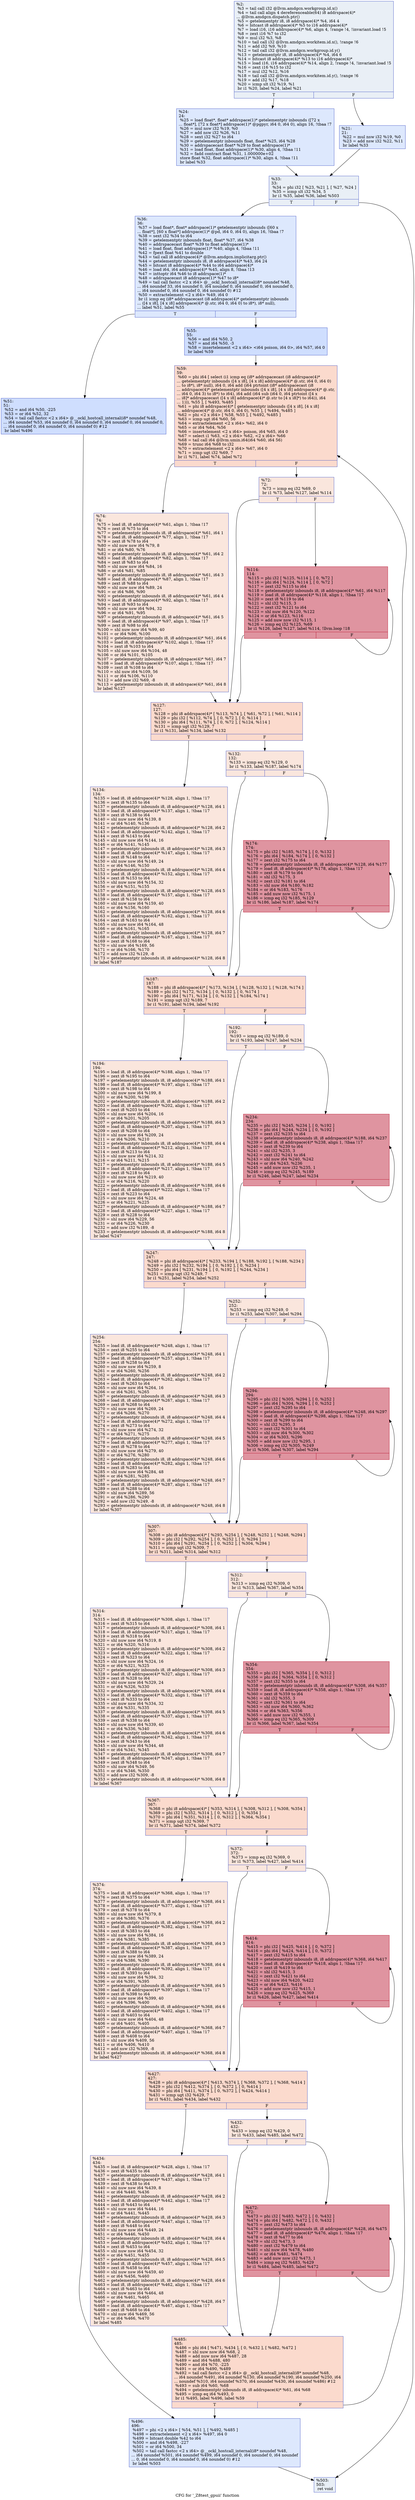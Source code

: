 digraph "CFG for '_Z8test_gpuii' function" {
	label="CFG for '_Z8test_gpuii' function";

	Node0x592bff0 [shape=record,color="#3d50c3ff", style=filled, fillcolor="#cedaeb70",label="{%2:\l  %3 = tail call i32 @llvm.amdgcn.workgroup.id.x()\l  %4 = tail call align 4 dereferenceable(64) i8 addrspace(4)*\l... @llvm.amdgcn.dispatch.ptr()\l  %5 = getelementptr i8, i8 addrspace(4)* %4, i64 4\l  %6 = bitcast i8 addrspace(4)* %5 to i16 addrspace(4)*\l  %7 = load i16, i16 addrspace(4)* %6, align 4, !range !4, !invariant.load !5\l  %8 = zext i16 %7 to i32\l  %9 = mul i32 %3, %8\l  %10 = tail call i32 @llvm.amdgcn.workitem.id.x(), !range !6\l  %11 = add i32 %9, %10\l  %12 = tail call i32 @llvm.amdgcn.workgroup.id.y()\l  %13 = getelementptr i8, i8 addrspace(4)* %4, i64 6\l  %14 = bitcast i8 addrspace(4)* %13 to i16 addrspace(4)*\l  %15 = load i16, i16 addrspace(4)* %14, align 2, !range !4, !invariant.load !5\l  %16 = zext i16 %15 to i32\l  %17 = mul i32 %12, %16\l  %18 = tail call i32 @llvm.amdgcn.workitem.id.y(), !range !6\l  %19 = add i32 %17, %18\l  %20 = icmp slt i32 %19, %1\l  br i1 %20, label %24, label %21\l|{<s0>T|<s1>F}}"];
	Node0x592bff0:s0 -> Node0x592f340;
	Node0x592bff0:s1 -> Node0x592f3d0;
	Node0x592f3d0 [shape=record,color="#3d50c3ff", style=filled, fillcolor="#b2ccfb70",label="{%21:\l21:                                               \l  %22 = mul nsw i32 %19, %0\l  %23 = add nsw i32 %22, %11\l  br label %33\l}"];
	Node0x592f3d0 -> Node0x592f630;
	Node0x592f340 [shape=record,color="#3d50c3ff", style=filled, fillcolor="#b2ccfb70",label="{%24:\l24:                                               \l  %25 = load float*, float* addrspace(1)* getelementptr inbounds ([72 x\l... float*], [72 x float*] addrspace(1)* @pgpyr, i64 0, i64 0), align 16, !tbaa !7\l  %26 = mul nsw i32 %19, %0\l  %27 = add nsw i32 %26, %11\l  %28 = sext i32 %27 to i64\l  %29 = getelementptr inbounds float, float* %25, i64 %28\l  %30 = addrspacecast float* %29 to float addrspace(1)*\l  %31 = load float, float addrspace(1)* %30, align 4, !tbaa !11\l  %32 = fadd contract float %31, 1.000000e+02\l  store float %32, float addrspace(1)* %30, align 4, !tbaa !11\l  br label %33\l}"];
	Node0x592f340 -> Node0x592f630;
	Node0x592f630 [shape=record,color="#3d50c3ff", style=filled, fillcolor="#cedaeb70",label="{%33:\l33:                                               \l  %34 = phi i32 [ %23, %21 ], [ %27, %24 ]\l  %35 = icmp slt i32 %34, 5\l  br i1 %35, label %36, label %503\l|{<s0>T|<s1>F}}"];
	Node0x592f630:s0 -> Node0x59311e0;
	Node0x592f630:s1 -> Node0x5931230;
	Node0x59311e0 [shape=record,color="#3d50c3ff", style=filled, fillcolor="#b2ccfb70",label="{%36:\l36:                                               \l  %37 = load float*, float* addrspace(1)* getelementptr inbounds ([60 x\l... float*], [60 x float*] addrspace(1)* @pd, i64 0, i64 0), align 16, !tbaa !7\l  %38 = sext i32 %34 to i64\l  %39 = getelementptr inbounds float, float* %37, i64 %38\l  %40 = addrspacecast float* %39 to float addrspace(1)*\l  %41 = load float, float addrspace(1)* %40, align 4, !tbaa !11\l  %42 = fpext float %41 to double\l  %43 = tail call i8 addrspace(4)* @llvm.amdgcn.implicitarg.ptr()\l  %44 = getelementptr inbounds i8, i8 addrspace(4)* %43, i64 24\l  %45 = bitcast i8 addrspace(4)* %44 to i64 addrspace(4)*\l  %46 = load i64, i64 addrspace(4)* %45, align 8, !tbaa !13\l  %47 = inttoptr i64 %46 to i8 addrspace(1)*\l  %48 = addrspacecast i8 addrspace(1)* %47 to i8*\l  %49 = tail call fastcc \<2 x i64\> @__ockl_hostcall_internal(i8* noundef %48,\l... i64 noundef 33, i64 noundef 0, i64 noundef 0, i64 noundef 0, i64 noundef 0,\l... i64 noundef 0, i64 noundef 0, i64 noundef 0) #12\l  %50 = extractelement \<2 x i64\> %49, i64 0\l  br i1 icmp eq (i8* addrspacecast (i8 addrspace(4)* getelementptr inbounds\l... ([4 x i8], [4 x i8] addrspace(4)* @.str, i64 0, i64 0) to i8*), i8* null),\l... label %51, label %55\l|{<s0>T|<s1>F}}"];
	Node0x59311e0:s0 -> Node0x5932ad0;
	Node0x59311e0:s1 -> Node0x59332b0;
	Node0x5932ad0 [shape=record,color="#3d50c3ff", style=filled, fillcolor="#93b5fe70",label="{%51:\l51:                                               \l  %52 = and i64 %50, -225\l  %53 = or i64 %52, 32\l  %54 = tail call fastcc \<2 x i64\> @__ockl_hostcall_internal(i8* noundef %48,\l... i64 noundef %53, i64 noundef 0, i64 noundef 0, i64 noundef 0, i64 noundef 0,\l... i64 noundef 0, i64 noundef 0, i64 noundef 0) #12\l  br label %496\l}"];
	Node0x5932ad0 -> Node0x5933590;
	Node0x59332b0 [shape=record,color="#3d50c3ff", style=filled, fillcolor="#93b5fe70",label="{%55:\l55:                                               \l  %56 = and i64 %50, 2\l  %57 = and i64 %50, -3\l  %58 = insertelement \<2 x i64\> \<i64 poison, i64 0\>, i64 %57, i64 0\l  br label %59\l}"];
	Node0x59332b0 -> Node0x5934130;
	Node0x5934130 [shape=record,color="#3d50c3ff", style=filled, fillcolor="#f7ac8e70",label="{%59:\l59:                                               \l  %60 = phi i64 [ select (i1 icmp eq (i8* addrspacecast (i8 addrspace(4)*\l... getelementptr inbounds ([4 x i8], [4 x i8] addrspace(4)* @.str, i64 0, i64 0)\l... to i8*), i8* null), i64 0, i64 add (i64 ptrtoint (i8* addrspacecast (i8\l... addrspace(4)* getelementptr inbounds ([4 x i8], [4 x i8] addrspace(4)* @.str,\l... i64 0, i64 3) to i8*) to i64), i64 add (i64 sub (i64 0, i64 ptrtoint ([4 x\l... i8]* addrspacecast ([4 x i8] addrspace(4)* @.str to [4 x i8]*) to i64)), i64\l... 1))), %55 ], [ %493, %485 ]\l  %61 = phi i8 addrspace(4)* [ getelementptr inbounds ([4 x i8], [4 x i8]\l... addrspace(4)* @.str, i64 0, i64 0), %55 ], [ %494, %485 ]\l  %62 = phi \<2 x i64\> [ %58, %55 ], [ %492, %485 ]\l  %63 = icmp ugt i64 %60, 56\l  %64 = extractelement \<2 x i64\> %62, i64 0\l  %65 = or i64 %64, %56\l  %66 = insertelement \<2 x i64\> poison, i64 %65, i64 0\l  %67 = select i1 %63, \<2 x i64\> %62, \<2 x i64\> %66\l  %68 = tail call i64 @llvm.umin.i64(i64 %60, i64 56)\l  %69 = trunc i64 %68 to i32\l  %70 = extractelement \<2 x i64\> %67, i64 0\l  %71 = icmp ugt i32 %69, 7\l  br i1 %71, label %74, label %72\l|{<s0>T|<s1>F}}"];
	Node0x5934130:s0 -> Node0x59352a0;
	Node0x5934130:s1 -> Node0x5935330;
	Node0x5935330 [shape=record,color="#3d50c3ff", style=filled, fillcolor="#f3c7b170",label="{%72:\l72:                                               \l  %73 = icmp eq i32 %69, 0\l  br i1 %73, label %127, label %114\l|{<s0>T|<s1>F}}"];
	Node0x5935330:s0 -> Node0x5935500;
	Node0x5935330:s1 -> Node0x5935550;
	Node0x59352a0 [shape=record,color="#3d50c3ff", style=filled, fillcolor="#f3c7b170",label="{%74:\l74:                                               \l  %75 = load i8, i8 addrspace(4)* %61, align 1, !tbaa !17\l  %76 = zext i8 %75 to i64\l  %77 = getelementptr inbounds i8, i8 addrspace(4)* %61, i64 1\l  %78 = load i8, i8 addrspace(4)* %77, align 1, !tbaa !17\l  %79 = zext i8 %78 to i64\l  %80 = shl nuw nsw i64 %79, 8\l  %81 = or i64 %80, %76\l  %82 = getelementptr inbounds i8, i8 addrspace(4)* %61, i64 2\l  %83 = load i8, i8 addrspace(4)* %82, align 1, !tbaa !17\l  %84 = zext i8 %83 to i64\l  %85 = shl nuw nsw i64 %84, 16\l  %86 = or i64 %81, %85\l  %87 = getelementptr inbounds i8, i8 addrspace(4)* %61, i64 3\l  %88 = load i8, i8 addrspace(4)* %87, align 1, !tbaa !17\l  %89 = zext i8 %88 to i64\l  %90 = shl nuw nsw i64 %89, 24\l  %91 = or i64 %86, %90\l  %92 = getelementptr inbounds i8, i8 addrspace(4)* %61, i64 4\l  %93 = load i8, i8 addrspace(4)* %92, align 1, !tbaa !17\l  %94 = zext i8 %93 to i64\l  %95 = shl nuw nsw i64 %94, 32\l  %96 = or i64 %91, %95\l  %97 = getelementptr inbounds i8, i8 addrspace(4)* %61, i64 5\l  %98 = load i8, i8 addrspace(4)* %97, align 1, !tbaa !17\l  %99 = zext i8 %98 to i64\l  %100 = shl nuw nsw i64 %99, 40\l  %101 = or i64 %96, %100\l  %102 = getelementptr inbounds i8, i8 addrspace(4)* %61, i64 6\l  %103 = load i8, i8 addrspace(4)* %102, align 1, !tbaa !17\l  %104 = zext i8 %103 to i64\l  %105 = shl nuw nsw i64 %104, 48\l  %106 = or i64 %101, %105\l  %107 = getelementptr inbounds i8, i8 addrspace(4)* %61, i64 7\l  %108 = load i8, i8 addrspace(4)* %107, align 1, !tbaa !17\l  %109 = zext i8 %108 to i64\l  %110 = shl nuw i64 %109, 56\l  %111 = or i64 %106, %110\l  %112 = add nsw i32 %69, -8\l  %113 = getelementptr inbounds i8, i8 addrspace(4)* %61, i64 8\l  br label %127\l}"];
	Node0x59352a0 -> Node0x5935500;
	Node0x5935550 [shape=record,color="#b70d28ff", style=filled, fillcolor="#b70d2870",label="{%114:\l114:                                              \l  %115 = phi i32 [ %125, %114 ], [ 0, %72 ]\l  %116 = phi i64 [ %124, %114 ], [ 0, %72 ]\l  %117 = zext i32 %115 to i64\l  %118 = getelementptr inbounds i8, i8 addrspace(4)* %61, i64 %117\l  %119 = load i8, i8 addrspace(4)* %118, align 1, !tbaa !17\l  %120 = zext i8 %119 to i64\l  %121 = shl i32 %115, 3\l  %122 = zext i32 %121 to i64\l  %123 = shl nuw i64 %120, %122\l  %124 = or i64 %123, %116\l  %125 = add nuw nsw i32 %115, 1\l  %126 = icmp eq i32 %125, %69\l  br i1 %126, label %127, label %114, !llvm.loop !18\l|{<s0>T|<s1>F}}"];
	Node0x5935550:s0 -> Node0x5935500;
	Node0x5935550:s1 -> Node0x5935550;
	Node0x5935500 [shape=record,color="#3d50c3ff", style=filled, fillcolor="#f7ac8e70",label="{%127:\l127:                                              \l  %128 = phi i8 addrspace(4)* [ %113, %74 ], [ %61, %72 ], [ %61, %114 ]\l  %129 = phi i32 [ %112, %74 ], [ 0, %72 ], [ 0, %114 ]\l  %130 = phi i64 [ %111, %74 ], [ 0, %72 ], [ %124, %114 ]\l  %131 = icmp ugt i32 %129, 7\l  br i1 %131, label %134, label %132\l|{<s0>T|<s1>F}}"];
	Node0x5935500:s0 -> Node0x5934cd0;
	Node0x5935500:s1 -> Node0x5934d20;
	Node0x5934d20 [shape=record,color="#3d50c3ff", style=filled, fillcolor="#f3c7b170",label="{%132:\l132:                                              \l  %133 = icmp eq i32 %129, 0\l  br i1 %133, label %187, label %174\l|{<s0>T|<s1>F}}"];
	Node0x5934d20:s0 -> Node0x5934e60;
	Node0x5934d20:s1 -> Node0x5938640;
	Node0x5934cd0 [shape=record,color="#3d50c3ff", style=filled, fillcolor="#f3c7b170",label="{%134:\l134:                                              \l  %135 = load i8, i8 addrspace(4)* %128, align 1, !tbaa !17\l  %136 = zext i8 %135 to i64\l  %137 = getelementptr inbounds i8, i8 addrspace(4)* %128, i64 1\l  %138 = load i8, i8 addrspace(4)* %137, align 1, !tbaa !17\l  %139 = zext i8 %138 to i64\l  %140 = shl nuw nsw i64 %139, 8\l  %141 = or i64 %140, %136\l  %142 = getelementptr inbounds i8, i8 addrspace(4)* %128, i64 2\l  %143 = load i8, i8 addrspace(4)* %142, align 1, !tbaa !17\l  %144 = zext i8 %143 to i64\l  %145 = shl nuw nsw i64 %144, 16\l  %146 = or i64 %141, %145\l  %147 = getelementptr inbounds i8, i8 addrspace(4)* %128, i64 3\l  %148 = load i8, i8 addrspace(4)* %147, align 1, !tbaa !17\l  %149 = zext i8 %148 to i64\l  %150 = shl nuw nsw i64 %149, 24\l  %151 = or i64 %146, %150\l  %152 = getelementptr inbounds i8, i8 addrspace(4)* %128, i64 4\l  %153 = load i8, i8 addrspace(4)* %152, align 1, !tbaa !17\l  %154 = zext i8 %153 to i64\l  %155 = shl nuw nsw i64 %154, 32\l  %156 = or i64 %151, %155\l  %157 = getelementptr inbounds i8, i8 addrspace(4)* %128, i64 5\l  %158 = load i8, i8 addrspace(4)* %157, align 1, !tbaa !17\l  %159 = zext i8 %158 to i64\l  %160 = shl nuw nsw i64 %159, 40\l  %161 = or i64 %156, %160\l  %162 = getelementptr inbounds i8, i8 addrspace(4)* %128, i64 6\l  %163 = load i8, i8 addrspace(4)* %162, align 1, !tbaa !17\l  %164 = zext i8 %163 to i64\l  %165 = shl nuw nsw i64 %164, 48\l  %166 = or i64 %161, %165\l  %167 = getelementptr inbounds i8, i8 addrspace(4)* %128, i64 7\l  %168 = load i8, i8 addrspace(4)* %167, align 1, !tbaa !17\l  %169 = zext i8 %168 to i64\l  %170 = shl nuw i64 %169, 56\l  %171 = or i64 %166, %170\l  %172 = add nsw i32 %129, -8\l  %173 = getelementptr inbounds i8, i8 addrspace(4)* %128, i64 8\l  br label %187\l}"];
	Node0x5934cd0 -> Node0x5934e60;
	Node0x5938640 [shape=record,color="#b70d28ff", style=filled, fillcolor="#b70d2870",label="{%174:\l174:                                              \l  %175 = phi i32 [ %185, %174 ], [ 0, %132 ]\l  %176 = phi i64 [ %184, %174 ], [ 0, %132 ]\l  %177 = zext i32 %175 to i64\l  %178 = getelementptr inbounds i8, i8 addrspace(4)* %128, i64 %177\l  %179 = load i8, i8 addrspace(4)* %178, align 1, !tbaa !17\l  %180 = zext i8 %179 to i64\l  %181 = shl i32 %175, 3\l  %182 = zext i32 %181 to i64\l  %183 = shl nuw i64 %180, %182\l  %184 = or i64 %183, %176\l  %185 = add nuw nsw i32 %175, 1\l  %186 = icmp eq i32 %185, %129\l  br i1 %186, label %187, label %174\l|{<s0>T|<s1>F}}"];
	Node0x5938640:s0 -> Node0x5934e60;
	Node0x5938640:s1 -> Node0x5938640;
	Node0x5934e60 [shape=record,color="#3d50c3ff", style=filled, fillcolor="#f7ac8e70",label="{%187:\l187:                                              \l  %188 = phi i8 addrspace(4)* [ %173, %134 ], [ %128, %132 ], [ %128, %174 ]\l  %189 = phi i32 [ %172, %134 ], [ 0, %132 ], [ 0, %174 ]\l  %190 = phi i64 [ %171, %134 ], [ 0, %132 ], [ %184, %174 ]\l  %191 = icmp ugt i32 %189, 7\l  br i1 %191, label %194, label %192\l|{<s0>T|<s1>F}}"];
	Node0x5934e60:s0 -> Node0x593a700;
	Node0x5934e60:s1 -> Node0x593a750;
	Node0x593a750 [shape=record,color="#3d50c3ff", style=filled, fillcolor="#f3c7b170",label="{%192:\l192:                                              \l  %193 = icmp eq i32 %189, 0\l  br i1 %193, label %247, label %234\l|{<s0>T|<s1>F}}"];
	Node0x593a750:s0 -> Node0x593a8e0;
	Node0x593a750:s1 -> Node0x593a930;
	Node0x593a700 [shape=record,color="#3d50c3ff", style=filled, fillcolor="#f3c7b170",label="{%194:\l194:                                              \l  %195 = load i8, i8 addrspace(4)* %188, align 1, !tbaa !17\l  %196 = zext i8 %195 to i64\l  %197 = getelementptr inbounds i8, i8 addrspace(4)* %188, i64 1\l  %198 = load i8, i8 addrspace(4)* %197, align 1, !tbaa !17\l  %199 = zext i8 %198 to i64\l  %200 = shl nuw nsw i64 %199, 8\l  %201 = or i64 %200, %196\l  %202 = getelementptr inbounds i8, i8 addrspace(4)* %188, i64 2\l  %203 = load i8, i8 addrspace(4)* %202, align 1, !tbaa !17\l  %204 = zext i8 %203 to i64\l  %205 = shl nuw nsw i64 %204, 16\l  %206 = or i64 %201, %205\l  %207 = getelementptr inbounds i8, i8 addrspace(4)* %188, i64 3\l  %208 = load i8, i8 addrspace(4)* %207, align 1, !tbaa !17\l  %209 = zext i8 %208 to i64\l  %210 = shl nuw nsw i64 %209, 24\l  %211 = or i64 %206, %210\l  %212 = getelementptr inbounds i8, i8 addrspace(4)* %188, i64 4\l  %213 = load i8, i8 addrspace(4)* %212, align 1, !tbaa !17\l  %214 = zext i8 %213 to i64\l  %215 = shl nuw nsw i64 %214, 32\l  %216 = or i64 %211, %215\l  %217 = getelementptr inbounds i8, i8 addrspace(4)* %188, i64 5\l  %218 = load i8, i8 addrspace(4)* %217, align 1, !tbaa !17\l  %219 = zext i8 %218 to i64\l  %220 = shl nuw nsw i64 %219, 40\l  %221 = or i64 %216, %220\l  %222 = getelementptr inbounds i8, i8 addrspace(4)* %188, i64 6\l  %223 = load i8, i8 addrspace(4)* %222, align 1, !tbaa !17\l  %224 = zext i8 %223 to i64\l  %225 = shl nuw nsw i64 %224, 48\l  %226 = or i64 %221, %225\l  %227 = getelementptr inbounds i8, i8 addrspace(4)* %188, i64 7\l  %228 = load i8, i8 addrspace(4)* %227, align 1, !tbaa !17\l  %229 = zext i8 %228 to i64\l  %230 = shl nuw i64 %229, 56\l  %231 = or i64 %226, %230\l  %232 = add nsw i32 %189, -8\l  %233 = getelementptr inbounds i8, i8 addrspace(4)* %188, i64 8\l  br label %247\l}"];
	Node0x593a700 -> Node0x593a8e0;
	Node0x593a930 [shape=record,color="#b70d28ff", style=filled, fillcolor="#b70d2870",label="{%234:\l234:                                              \l  %235 = phi i32 [ %245, %234 ], [ 0, %192 ]\l  %236 = phi i64 [ %244, %234 ], [ 0, %192 ]\l  %237 = zext i32 %235 to i64\l  %238 = getelementptr inbounds i8, i8 addrspace(4)* %188, i64 %237\l  %239 = load i8, i8 addrspace(4)* %238, align 1, !tbaa !17\l  %240 = zext i8 %239 to i64\l  %241 = shl i32 %235, 3\l  %242 = zext i32 %241 to i64\l  %243 = shl nuw i64 %240, %242\l  %244 = or i64 %243, %236\l  %245 = add nuw nsw i32 %235, 1\l  %246 = icmp eq i32 %245, %189\l  br i1 %246, label %247, label %234\l|{<s0>T|<s1>F}}"];
	Node0x593a930:s0 -> Node0x593a8e0;
	Node0x593a930:s1 -> Node0x593a930;
	Node0x593a8e0 [shape=record,color="#3d50c3ff", style=filled, fillcolor="#f7ac8e70",label="{%247:\l247:                                              \l  %248 = phi i8 addrspace(4)* [ %233, %194 ], [ %188, %192 ], [ %188, %234 ]\l  %249 = phi i32 [ %232, %194 ], [ 0, %192 ], [ 0, %234 ]\l  %250 = phi i64 [ %231, %194 ], [ 0, %192 ], [ %244, %234 ]\l  %251 = icmp ugt i32 %249, 7\l  br i1 %251, label %254, label %252\l|{<s0>T|<s1>F}}"];
	Node0x593a8e0:s0 -> Node0x593c950;
	Node0x593a8e0:s1 -> Node0x593c9a0;
	Node0x593c9a0 [shape=record,color="#3d50c3ff", style=filled, fillcolor="#f3c7b170",label="{%252:\l252:                                              \l  %253 = icmp eq i32 %249, 0\l  br i1 %253, label %307, label %294\l|{<s0>T|<s1>F}}"];
	Node0x593c9a0:s0 -> Node0x593cb30;
	Node0x593c9a0:s1 -> Node0x593cb80;
	Node0x593c950 [shape=record,color="#3d50c3ff", style=filled, fillcolor="#f3c7b170",label="{%254:\l254:                                              \l  %255 = load i8, i8 addrspace(4)* %248, align 1, !tbaa !17\l  %256 = zext i8 %255 to i64\l  %257 = getelementptr inbounds i8, i8 addrspace(4)* %248, i64 1\l  %258 = load i8, i8 addrspace(4)* %257, align 1, !tbaa !17\l  %259 = zext i8 %258 to i64\l  %260 = shl nuw nsw i64 %259, 8\l  %261 = or i64 %260, %256\l  %262 = getelementptr inbounds i8, i8 addrspace(4)* %248, i64 2\l  %263 = load i8, i8 addrspace(4)* %262, align 1, !tbaa !17\l  %264 = zext i8 %263 to i64\l  %265 = shl nuw nsw i64 %264, 16\l  %266 = or i64 %261, %265\l  %267 = getelementptr inbounds i8, i8 addrspace(4)* %248, i64 3\l  %268 = load i8, i8 addrspace(4)* %267, align 1, !tbaa !17\l  %269 = zext i8 %268 to i64\l  %270 = shl nuw nsw i64 %269, 24\l  %271 = or i64 %266, %270\l  %272 = getelementptr inbounds i8, i8 addrspace(4)* %248, i64 4\l  %273 = load i8, i8 addrspace(4)* %272, align 1, !tbaa !17\l  %274 = zext i8 %273 to i64\l  %275 = shl nuw nsw i64 %274, 32\l  %276 = or i64 %271, %275\l  %277 = getelementptr inbounds i8, i8 addrspace(4)* %248, i64 5\l  %278 = load i8, i8 addrspace(4)* %277, align 1, !tbaa !17\l  %279 = zext i8 %278 to i64\l  %280 = shl nuw nsw i64 %279, 40\l  %281 = or i64 %276, %280\l  %282 = getelementptr inbounds i8, i8 addrspace(4)* %248, i64 6\l  %283 = load i8, i8 addrspace(4)* %282, align 1, !tbaa !17\l  %284 = zext i8 %283 to i64\l  %285 = shl nuw nsw i64 %284, 48\l  %286 = or i64 %281, %285\l  %287 = getelementptr inbounds i8, i8 addrspace(4)* %248, i64 7\l  %288 = load i8, i8 addrspace(4)* %287, align 1, !tbaa !17\l  %289 = zext i8 %288 to i64\l  %290 = shl nuw i64 %289, 56\l  %291 = or i64 %286, %290\l  %292 = add nsw i32 %249, -8\l  %293 = getelementptr inbounds i8, i8 addrspace(4)* %248, i64 8\l  br label %307\l}"];
	Node0x593c950 -> Node0x593cb30;
	Node0x593cb80 [shape=record,color="#b70d28ff", style=filled, fillcolor="#b70d2870",label="{%294:\l294:                                              \l  %295 = phi i32 [ %305, %294 ], [ 0, %252 ]\l  %296 = phi i64 [ %304, %294 ], [ 0, %252 ]\l  %297 = zext i32 %295 to i64\l  %298 = getelementptr inbounds i8, i8 addrspace(4)* %248, i64 %297\l  %299 = load i8, i8 addrspace(4)* %298, align 1, !tbaa !17\l  %300 = zext i8 %299 to i64\l  %301 = shl i32 %295, 3\l  %302 = zext i32 %301 to i64\l  %303 = shl nuw i64 %300, %302\l  %304 = or i64 %303, %296\l  %305 = add nuw nsw i32 %295, 1\l  %306 = icmp eq i32 %305, %249\l  br i1 %306, label %307, label %294\l|{<s0>T|<s1>F}}"];
	Node0x593cb80:s0 -> Node0x593cb30;
	Node0x593cb80:s1 -> Node0x593cb80;
	Node0x593cb30 [shape=record,color="#3d50c3ff", style=filled, fillcolor="#f7ac8e70",label="{%307:\l307:                                              \l  %308 = phi i8 addrspace(4)* [ %293, %254 ], [ %248, %252 ], [ %248, %294 ]\l  %309 = phi i32 [ %292, %254 ], [ 0, %252 ], [ 0, %294 ]\l  %310 = phi i64 [ %291, %254 ], [ 0, %252 ], [ %304, %294 ]\l  %311 = icmp ugt i32 %309, 7\l  br i1 %311, label %314, label %312\l|{<s0>T|<s1>F}}"];
	Node0x593cb30:s0 -> Node0x593f3d0;
	Node0x593cb30:s1 -> Node0x593f420;
	Node0x593f420 [shape=record,color="#3d50c3ff", style=filled, fillcolor="#f3c7b170",label="{%312:\l312:                                              \l  %313 = icmp eq i32 %309, 0\l  br i1 %313, label %367, label %354\l|{<s0>T|<s1>F}}"];
	Node0x593f420:s0 -> Node0x593f5b0;
	Node0x593f420:s1 -> Node0x593f600;
	Node0x593f3d0 [shape=record,color="#3d50c3ff", style=filled, fillcolor="#f3c7b170",label="{%314:\l314:                                              \l  %315 = load i8, i8 addrspace(4)* %308, align 1, !tbaa !17\l  %316 = zext i8 %315 to i64\l  %317 = getelementptr inbounds i8, i8 addrspace(4)* %308, i64 1\l  %318 = load i8, i8 addrspace(4)* %317, align 1, !tbaa !17\l  %319 = zext i8 %318 to i64\l  %320 = shl nuw nsw i64 %319, 8\l  %321 = or i64 %320, %316\l  %322 = getelementptr inbounds i8, i8 addrspace(4)* %308, i64 2\l  %323 = load i8, i8 addrspace(4)* %322, align 1, !tbaa !17\l  %324 = zext i8 %323 to i64\l  %325 = shl nuw nsw i64 %324, 16\l  %326 = or i64 %321, %325\l  %327 = getelementptr inbounds i8, i8 addrspace(4)* %308, i64 3\l  %328 = load i8, i8 addrspace(4)* %327, align 1, !tbaa !17\l  %329 = zext i8 %328 to i64\l  %330 = shl nuw nsw i64 %329, 24\l  %331 = or i64 %326, %330\l  %332 = getelementptr inbounds i8, i8 addrspace(4)* %308, i64 4\l  %333 = load i8, i8 addrspace(4)* %332, align 1, !tbaa !17\l  %334 = zext i8 %333 to i64\l  %335 = shl nuw nsw i64 %334, 32\l  %336 = or i64 %331, %335\l  %337 = getelementptr inbounds i8, i8 addrspace(4)* %308, i64 5\l  %338 = load i8, i8 addrspace(4)* %337, align 1, !tbaa !17\l  %339 = zext i8 %338 to i64\l  %340 = shl nuw nsw i64 %339, 40\l  %341 = or i64 %336, %340\l  %342 = getelementptr inbounds i8, i8 addrspace(4)* %308, i64 6\l  %343 = load i8, i8 addrspace(4)* %342, align 1, !tbaa !17\l  %344 = zext i8 %343 to i64\l  %345 = shl nuw nsw i64 %344, 48\l  %346 = or i64 %341, %345\l  %347 = getelementptr inbounds i8, i8 addrspace(4)* %308, i64 7\l  %348 = load i8, i8 addrspace(4)* %347, align 1, !tbaa !17\l  %349 = zext i8 %348 to i64\l  %350 = shl nuw i64 %349, 56\l  %351 = or i64 %346, %350\l  %352 = add nsw i32 %309, -8\l  %353 = getelementptr inbounds i8, i8 addrspace(4)* %308, i64 8\l  br label %367\l}"];
	Node0x593f3d0 -> Node0x593f5b0;
	Node0x593f600 [shape=record,color="#b70d28ff", style=filled, fillcolor="#b70d2870",label="{%354:\l354:                                              \l  %355 = phi i32 [ %365, %354 ], [ 0, %312 ]\l  %356 = phi i64 [ %364, %354 ], [ 0, %312 ]\l  %357 = zext i32 %355 to i64\l  %358 = getelementptr inbounds i8, i8 addrspace(4)* %308, i64 %357\l  %359 = load i8, i8 addrspace(4)* %358, align 1, !tbaa !17\l  %360 = zext i8 %359 to i64\l  %361 = shl i32 %355, 3\l  %362 = zext i32 %361 to i64\l  %363 = shl nuw i64 %360, %362\l  %364 = or i64 %363, %356\l  %365 = add nuw nsw i32 %355, 1\l  %366 = icmp eq i32 %365, %309\l  br i1 %366, label %367, label %354\l|{<s0>T|<s1>F}}"];
	Node0x593f600:s0 -> Node0x593f5b0;
	Node0x593f600:s1 -> Node0x593f600;
	Node0x593f5b0 [shape=record,color="#3d50c3ff", style=filled, fillcolor="#f7ac8e70",label="{%367:\l367:                                              \l  %368 = phi i8 addrspace(4)* [ %353, %314 ], [ %308, %312 ], [ %308, %354 ]\l  %369 = phi i32 [ %352, %314 ], [ 0, %312 ], [ 0, %354 ]\l  %370 = phi i64 [ %351, %314 ], [ 0, %312 ], [ %364, %354 ]\l  %371 = icmp ugt i32 %369, 7\l  br i1 %371, label %374, label %372\l|{<s0>T|<s1>F}}"];
	Node0x593f5b0:s0 -> Node0x5942050;
	Node0x593f5b0:s1 -> Node0x59420a0;
	Node0x59420a0 [shape=record,color="#3d50c3ff", style=filled, fillcolor="#f3c7b170",label="{%372:\l372:                                              \l  %373 = icmp eq i32 %369, 0\l  br i1 %373, label %427, label %414\l|{<s0>T|<s1>F}}"];
	Node0x59420a0:s0 -> Node0x5942230;
	Node0x59420a0:s1 -> Node0x5942280;
	Node0x5942050 [shape=record,color="#3d50c3ff", style=filled, fillcolor="#f3c7b170",label="{%374:\l374:                                              \l  %375 = load i8, i8 addrspace(4)* %368, align 1, !tbaa !17\l  %376 = zext i8 %375 to i64\l  %377 = getelementptr inbounds i8, i8 addrspace(4)* %368, i64 1\l  %378 = load i8, i8 addrspace(4)* %377, align 1, !tbaa !17\l  %379 = zext i8 %378 to i64\l  %380 = shl nuw nsw i64 %379, 8\l  %381 = or i64 %380, %376\l  %382 = getelementptr inbounds i8, i8 addrspace(4)* %368, i64 2\l  %383 = load i8, i8 addrspace(4)* %382, align 1, !tbaa !17\l  %384 = zext i8 %383 to i64\l  %385 = shl nuw nsw i64 %384, 16\l  %386 = or i64 %381, %385\l  %387 = getelementptr inbounds i8, i8 addrspace(4)* %368, i64 3\l  %388 = load i8, i8 addrspace(4)* %387, align 1, !tbaa !17\l  %389 = zext i8 %388 to i64\l  %390 = shl nuw nsw i64 %389, 24\l  %391 = or i64 %386, %390\l  %392 = getelementptr inbounds i8, i8 addrspace(4)* %368, i64 4\l  %393 = load i8, i8 addrspace(4)* %392, align 1, !tbaa !17\l  %394 = zext i8 %393 to i64\l  %395 = shl nuw nsw i64 %394, 32\l  %396 = or i64 %391, %395\l  %397 = getelementptr inbounds i8, i8 addrspace(4)* %368, i64 5\l  %398 = load i8, i8 addrspace(4)* %397, align 1, !tbaa !17\l  %399 = zext i8 %398 to i64\l  %400 = shl nuw nsw i64 %399, 40\l  %401 = or i64 %396, %400\l  %402 = getelementptr inbounds i8, i8 addrspace(4)* %368, i64 6\l  %403 = load i8, i8 addrspace(4)* %402, align 1, !tbaa !17\l  %404 = zext i8 %403 to i64\l  %405 = shl nuw nsw i64 %404, 48\l  %406 = or i64 %401, %405\l  %407 = getelementptr inbounds i8, i8 addrspace(4)* %368, i64 7\l  %408 = load i8, i8 addrspace(4)* %407, align 1, !tbaa !17\l  %409 = zext i8 %408 to i64\l  %410 = shl nuw i64 %409, 56\l  %411 = or i64 %406, %410\l  %412 = add nsw i32 %369, -8\l  %413 = getelementptr inbounds i8, i8 addrspace(4)* %368, i64 8\l  br label %427\l}"];
	Node0x5942050 -> Node0x5942230;
	Node0x5942280 [shape=record,color="#b70d28ff", style=filled, fillcolor="#b70d2870",label="{%414:\l414:                                              \l  %415 = phi i32 [ %425, %414 ], [ 0, %372 ]\l  %416 = phi i64 [ %424, %414 ], [ 0, %372 ]\l  %417 = zext i32 %415 to i64\l  %418 = getelementptr inbounds i8, i8 addrspace(4)* %368, i64 %417\l  %419 = load i8, i8 addrspace(4)* %418, align 1, !tbaa !17\l  %420 = zext i8 %419 to i64\l  %421 = shl i32 %415, 3\l  %422 = zext i32 %421 to i64\l  %423 = shl nuw i64 %420, %422\l  %424 = or i64 %423, %416\l  %425 = add nuw nsw i32 %415, 1\l  %426 = icmp eq i32 %425, %369\l  br i1 %426, label %427, label %414\l|{<s0>T|<s1>F}}"];
	Node0x5942280:s0 -> Node0x5942230;
	Node0x5942280:s1 -> Node0x5942280;
	Node0x5942230 [shape=record,color="#3d50c3ff", style=filled, fillcolor="#f7ac8e70",label="{%427:\l427:                                              \l  %428 = phi i8 addrspace(4)* [ %413, %374 ], [ %368, %372 ], [ %368, %414 ]\l  %429 = phi i32 [ %412, %374 ], [ 0, %372 ], [ 0, %414 ]\l  %430 = phi i64 [ %411, %374 ], [ 0, %372 ], [ %424, %414 ]\l  %431 = icmp ugt i32 %429, 7\l  br i1 %431, label %434, label %432\l|{<s0>T|<s1>F}}"];
	Node0x5942230:s0 -> Node0x59448b0;
	Node0x5942230:s1 -> Node0x5944900;
	Node0x5944900 [shape=record,color="#3d50c3ff", style=filled, fillcolor="#f3c7b170",label="{%432:\l432:                                              \l  %433 = icmp eq i32 %429, 0\l  br i1 %433, label %485, label %472\l|{<s0>T|<s1>F}}"];
	Node0x5944900:s0 -> Node0x59345d0;
	Node0x5944900:s1 -> Node0x5944a90;
	Node0x59448b0 [shape=record,color="#3d50c3ff", style=filled, fillcolor="#f3c7b170",label="{%434:\l434:                                              \l  %435 = load i8, i8 addrspace(4)* %428, align 1, !tbaa !17\l  %436 = zext i8 %435 to i64\l  %437 = getelementptr inbounds i8, i8 addrspace(4)* %428, i64 1\l  %438 = load i8, i8 addrspace(4)* %437, align 1, !tbaa !17\l  %439 = zext i8 %438 to i64\l  %440 = shl nuw nsw i64 %439, 8\l  %441 = or i64 %440, %436\l  %442 = getelementptr inbounds i8, i8 addrspace(4)* %428, i64 2\l  %443 = load i8, i8 addrspace(4)* %442, align 1, !tbaa !17\l  %444 = zext i8 %443 to i64\l  %445 = shl nuw nsw i64 %444, 16\l  %446 = or i64 %441, %445\l  %447 = getelementptr inbounds i8, i8 addrspace(4)* %428, i64 3\l  %448 = load i8, i8 addrspace(4)* %447, align 1, !tbaa !17\l  %449 = zext i8 %448 to i64\l  %450 = shl nuw nsw i64 %449, 24\l  %451 = or i64 %446, %450\l  %452 = getelementptr inbounds i8, i8 addrspace(4)* %428, i64 4\l  %453 = load i8, i8 addrspace(4)* %452, align 1, !tbaa !17\l  %454 = zext i8 %453 to i64\l  %455 = shl nuw nsw i64 %454, 32\l  %456 = or i64 %451, %455\l  %457 = getelementptr inbounds i8, i8 addrspace(4)* %428, i64 5\l  %458 = load i8, i8 addrspace(4)* %457, align 1, !tbaa !17\l  %459 = zext i8 %458 to i64\l  %460 = shl nuw nsw i64 %459, 40\l  %461 = or i64 %456, %460\l  %462 = getelementptr inbounds i8, i8 addrspace(4)* %428, i64 6\l  %463 = load i8, i8 addrspace(4)* %462, align 1, !tbaa !17\l  %464 = zext i8 %463 to i64\l  %465 = shl nuw nsw i64 %464, 48\l  %466 = or i64 %461, %465\l  %467 = getelementptr inbounds i8, i8 addrspace(4)* %428, i64 7\l  %468 = load i8, i8 addrspace(4)* %467, align 1, !tbaa !17\l  %469 = zext i8 %468 to i64\l  %470 = shl nuw i64 %469, 56\l  %471 = or i64 %466, %470\l  br label %485\l}"];
	Node0x59448b0 -> Node0x59345d0;
	Node0x5944a90 [shape=record,color="#b70d28ff", style=filled, fillcolor="#b70d2870",label="{%472:\l472:                                              \l  %473 = phi i32 [ %483, %472 ], [ 0, %432 ]\l  %474 = phi i64 [ %482, %472 ], [ 0, %432 ]\l  %475 = zext i32 %473 to i64\l  %476 = getelementptr inbounds i8, i8 addrspace(4)* %428, i64 %475\l  %477 = load i8, i8 addrspace(4)* %476, align 1, !tbaa !17\l  %478 = zext i8 %477 to i64\l  %479 = shl i32 %473, 3\l  %480 = zext i32 %479 to i64\l  %481 = shl nuw i64 %478, %480\l  %482 = or i64 %481, %474\l  %483 = add nuw nsw i32 %473, 1\l  %484 = icmp eq i32 %483, %429\l  br i1 %484, label %485, label %472\l|{<s0>T|<s1>F}}"];
	Node0x5944a90:s0 -> Node0x59345d0;
	Node0x5944a90:s1 -> Node0x5944a90;
	Node0x59345d0 [shape=record,color="#3d50c3ff", style=filled, fillcolor="#f7ac8e70",label="{%485:\l485:                                              \l  %486 = phi i64 [ %471, %434 ], [ 0, %432 ], [ %482, %472 ]\l  %487 = shl nuw nsw i64 %68, 2\l  %488 = add nuw nsw i64 %487, 28\l  %489 = and i64 %488, 480\l  %490 = and i64 %70, -225\l  %491 = or i64 %490, %489\l  %492 = tail call fastcc \<2 x i64\> @__ockl_hostcall_internal(i8* noundef %48,\l... i64 noundef %491, i64 noundef %130, i64 noundef %190, i64 noundef %250, i64\l... noundef %310, i64 noundef %370, i64 noundef %430, i64 noundef %486) #12\l  %493 = sub i64 %60, %68\l  %494 = getelementptr inbounds i8, i8 addrspace(4)* %61, i64 %68\l  %495 = icmp eq i64 %493, 0\l  br i1 %495, label %496, label %59\l|{<s0>T|<s1>F}}"];
	Node0x59345d0:s0 -> Node0x5933590;
	Node0x59345d0:s1 -> Node0x5934130;
	Node0x5933590 [shape=record,color="#3d50c3ff", style=filled, fillcolor="#b2ccfb70",label="{%496:\l496:                                              \l  %497 = phi \<2 x i64\> [ %54, %51 ], [ %492, %485 ]\l  %498 = extractelement \<2 x i64\> %497, i64 0\l  %499 = bitcast double %42 to i64\l  %500 = and i64 %498, -227\l  %501 = or i64 %500, 34\l  %502 = tail call fastcc \<2 x i64\> @__ockl_hostcall_internal(i8* noundef %48,\l... i64 noundef %501, i64 noundef %499, i64 noundef 0, i64 noundef 0, i64 noundef\l... 0, i64 noundef 0, i64 noundef 0, i64 noundef 0) #12\l  br label %503\l}"];
	Node0x5933590 -> Node0x5931230;
	Node0x5931230 [shape=record,color="#3d50c3ff", style=filled, fillcolor="#cedaeb70",label="{%503:\l503:                                              \l  ret void\l}"];
}
